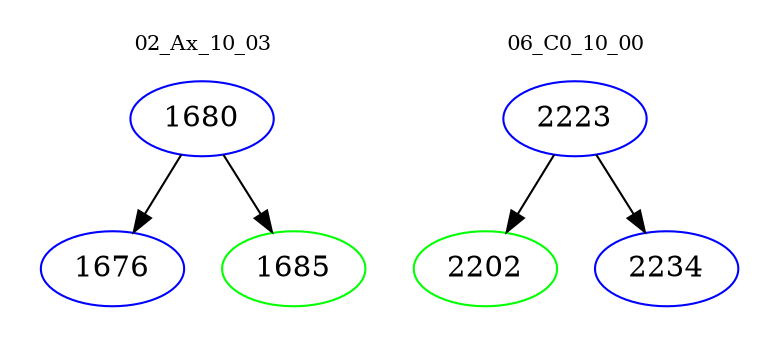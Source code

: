 digraph{
subgraph cluster_0 {
color = white
label = "02_Ax_10_03";
fontsize=10;
T0_1680 [label="1680", color="blue"]
T0_1680 -> T0_1676 [color="black"]
T0_1676 [label="1676", color="blue"]
T0_1680 -> T0_1685 [color="black"]
T0_1685 [label="1685", color="green"]
}
subgraph cluster_1 {
color = white
label = "06_C0_10_00";
fontsize=10;
T1_2223 [label="2223", color="blue"]
T1_2223 -> T1_2202 [color="black"]
T1_2202 [label="2202", color="green"]
T1_2223 -> T1_2234 [color="black"]
T1_2234 [label="2234", color="blue"]
}
}
